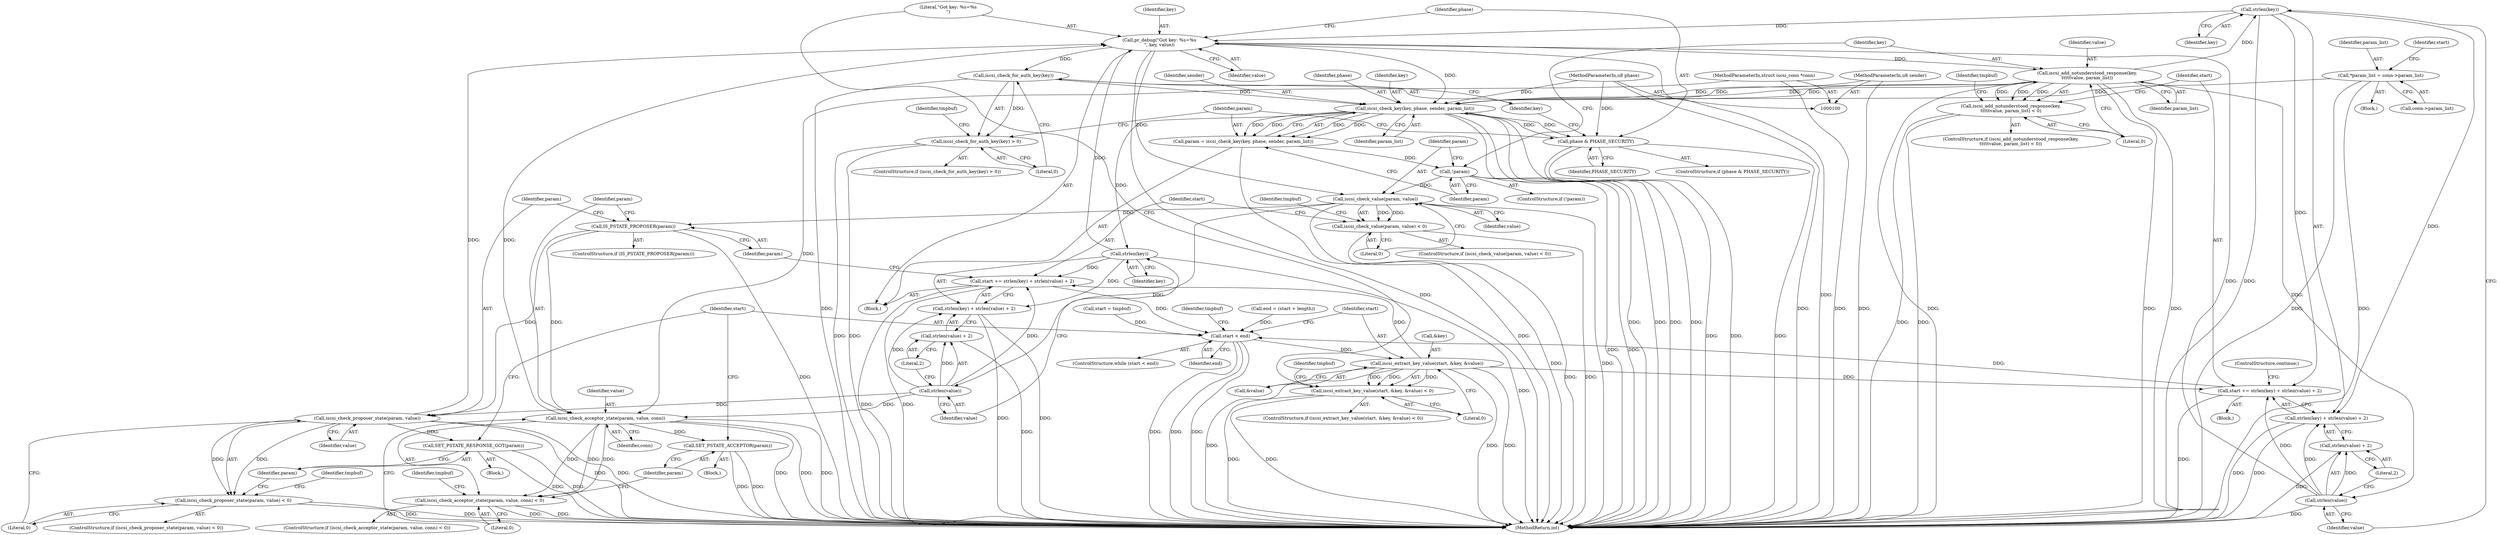 digraph "0_linux_cea4dcfdad926a27a18e188720efe0f2c9403456_0@API" {
"1000224" [label="(Call,strlen(key))"];
"1000210" [label="(Call,iscsi_add_notunderstood_response(key,\n\t\t\t\t\tvalue, param_list))"];
"1000199" [label="(Call,iscsi_check_key(key, phase, sender, param_list))"];
"1000189" [label="(Call,iscsi_check_for_auth_key(key))"];
"1000178" [label="(Call,pr_debug(\"Got key: %s=%s\n\", key, value))"];
"1000224" [label="(Call,strlen(key))"];
"1000246" [label="(Call,strlen(key))"];
"1000258" [label="(Call,iscsi_check_proposer_state(param, value))"];
"1000253" [label="(Call,IS_PSTATE_PROPOSER(param))"];
"1000233" [label="(Call,iscsi_check_value(param, value))"];
"1000205" [label="(Call,!param)"];
"1000197" [label="(Call,param = iscsi_check_key(key, phase, sender, param_list))"];
"1000249" [label="(Call,strlen(value))"];
"1000227" [label="(Call,strlen(value))"];
"1000274" [label="(Call,iscsi_check_acceptor_state(param, value, conn))"];
"1000105" [label="(MethodParameterIn,struct iscsi_conn *conn)"];
"1000183" [label="(Call,phase & PHASE_SECURITY)"];
"1000101" [label="(MethodParameterIn,u8 phase)"];
"1000102" [label="(MethodParameterIn,u8 sender)"];
"1000108" [label="(Call,*param_list = conn->param_list)"];
"1000188" [label="(Call,iscsi_check_for_auth_key(key) > 0)"];
"1000232" [label="(Call,iscsi_check_value(param, value) < 0)"];
"1000243" [label="(Call,start += strlen(key) + strlen(value) + 2)"];
"1000156" [label="(Call,start < end)"];
"1000165" [label="(Call,iscsi_extract_key_value(start, &key, &value))"];
"1000164" [label="(Call,iscsi_extract_key_value(start, &key, &value) < 0)"];
"1000221" [label="(Call,start += strlen(key) + strlen(value) + 2)"];
"1000245" [label="(Call,strlen(key) + strlen(value) + 2)"];
"1000248" [label="(Call,strlen(value) + 2)"];
"1000257" [label="(Call,iscsi_check_proposer_state(param, value) < 0)"];
"1000268" [label="(Call,SET_PSTATE_RESPONSE_GOT(param))"];
"1000273" [label="(Call,iscsi_check_acceptor_state(param, value, conn) < 0)"];
"1000285" [label="(Call,SET_PSTATE_ACCEPTOR(param))"];
"1000209" [label="(Call,iscsi_add_notunderstood_response(key,\n\t\t\t\t\tvalue, param_list) < 0)"];
"1000223" [label="(Call,strlen(key) + strlen(value) + 2)"];
"1000226" [label="(Call,strlen(value) + 2)"];
"1000274" [label="(Call,iscsi_check_acceptor_state(param, value, conn))"];
"1000150" [label="(Call,end = (start + length))"];
"1000249" [label="(Call,strlen(value))"];
"1000116" [label="(Identifier,start)"];
"1000245" [label="(Call,strlen(key) + strlen(value) + 2)"];
"1000191" [label="(Literal,0)"];
"1000156" [label="(Call,start < end)"];
"1000163" [label="(ControlStructure,if (iscsi_extract_key_value(start, &key, &value) < 0))"];
"1000272" [label="(ControlStructure,if (iscsi_check_acceptor_state(param, value, conn) < 0))"];
"1000257" [label="(Call,iscsi_check_proposer_state(param, value) < 0)"];
"1000250" [label="(Identifier,value)"];
"1000213" [label="(Identifier,param_list)"];
"1000199" [label="(Call,iscsi_check_key(key, phase, sender, param_list))"];
"1000232" [label="(Call,iscsi_check_value(param, value) < 0)"];
"1000179" [label="(Literal,\"Got key: %s=%s\n\")"];
"1000229" [label="(Literal,2)"];
"1000291" [label="(MethodReturn,int)"];
"1000165" [label="(Call,iscsi_extract_key_value(start, &key, &value))"];
"1000275" [label="(Identifier,param)"];
"1000281" [label="(Identifier,tmpbuf)"];
"1000254" [label="(Identifier,param)"];
"1000239" [label="(Identifier,tmpbuf)"];
"1000230" [label="(ControlStructure,continue;)"];
"1000278" [label="(Literal,0)"];
"1000222" [label="(Identifier,start)"];
"1000147" [label="(Call,start = tmpbuf)"];
"1000183" [label="(Call,phase & PHASE_SECURITY)"];
"1000101" [label="(MethodParameterIn,u8 phase)"];
"1000212" [label="(Identifier,value)"];
"1000228" [label="(Identifier,value)"];
"1000185" [label="(Identifier,PHASE_SECURITY)"];
"1000166" [label="(Identifier,start)"];
"1000288" [label="(Identifier,tmpbuf)"];
"1000261" [label="(Literal,0)"];
"1000243" [label="(Call,start += strlen(key) + strlen(value) + 2)"];
"1000277" [label="(Identifier,conn)"];
"1000286" [label="(Identifier,param)"];
"1000211" [label="(Identifier,key)"];
"1000203" [label="(Identifier,param_list)"];
"1000236" [label="(Literal,0)"];
"1000167" [label="(Call,&key)"];
"1000205" [label="(Call,!param)"];
"1000174" [label="(Identifier,tmpbuf)"];
"1000260" [label="(Identifier,value)"];
"1000164" [label="(Call,iscsi_extract_key_value(start, &key, &value) < 0)"];
"1000184" [label="(Identifier,phase)"];
"1000190" [label="(Identifier,key)"];
"1000182" [label="(ControlStructure,if (phase & PHASE_SECURITY))"];
"1000233" [label="(Call,iscsi_check_value(param, value))"];
"1000259" [label="(Identifier,param)"];
"1000221" [label="(Call,start += strlen(key) + strlen(value) + 2)"];
"1000244" [label="(Identifier,start)"];
"1000235" [label="(Identifier,value)"];
"1000207" [label="(Block,)"];
"1000231" [label="(ControlStructure,if (iscsi_check_value(param, value) < 0))"];
"1000251" [label="(Literal,2)"];
"1000268" [label="(Call,SET_PSTATE_RESPONSE_GOT(param))"];
"1000217" [label="(Identifier,tmpbuf)"];
"1000224" [label="(Call,strlen(key))"];
"1000157" [label="(Identifier,start)"];
"1000158" [label="(Identifier,end)"];
"1000225" [label="(Identifier,key)"];
"1000187" [label="(ControlStructure,if (iscsi_check_for_auth_key(key) > 0))"];
"1000201" [label="(Identifier,phase)"];
"1000169" [label="(Call,&value)"];
"1000189" [label="(Call,iscsi_check_for_auth_key(key))"];
"1000247" [label="(Identifier,key)"];
"1000209" [label="(Call,iscsi_add_notunderstood_response(key,\n\t\t\t\t\tvalue, param_list) < 0)"];
"1000109" [label="(Identifier,param_list)"];
"1000256" [label="(ControlStructure,if (iscsi_check_proposer_state(param, value) < 0))"];
"1000188" [label="(Call,iscsi_check_for_auth_key(key) > 0)"];
"1000200" [label="(Identifier,key)"];
"1000181" [label="(Identifier,value)"];
"1000264" [label="(Identifier,tmpbuf)"];
"1000159" [label="(Block,)"];
"1000206" [label="(Identifier,param)"];
"1000110" [label="(Call,conn->param_list)"];
"1000180" [label="(Identifier,key)"];
"1000223" [label="(Call,strlen(key) + strlen(value) + 2)"];
"1000253" [label="(Call,IS_PSTATE_PROPOSER(param))"];
"1000234" [label="(Identifier,param)"];
"1000202" [label="(Identifier,sender)"];
"1000248" [label="(Call,strlen(value) + 2)"];
"1000246" [label="(Call,strlen(key))"];
"1000198" [label="(Identifier,param)"];
"1000197" [label="(Call,param = iscsi_check_key(key, phase, sender, param_list))"];
"1000269" [label="(Identifier,param)"];
"1000273" [label="(Call,iscsi_check_acceptor_state(param, value, conn) < 0)"];
"1000155" [label="(ControlStructure,while (start < end))"];
"1000194" [label="(Identifier,tmpbuf)"];
"1000108" [label="(Call,*param_list = conn->param_list)"];
"1000271" [label="(Block,)"];
"1000204" [label="(ControlStructure,if (!param))"];
"1000214" [label="(Literal,0)"];
"1000210" [label="(Call,iscsi_add_notunderstood_response(key,\n\t\t\t\t\tvalue, param_list))"];
"1000258" [label="(Call,iscsi_check_proposer_state(param, value))"];
"1000102" [label="(MethodParameterIn,u8 sender)"];
"1000178" [label="(Call,pr_debug(\"Got key: %s=%s\n\", key, value))"];
"1000208" [label="(ControlStructure,if (iscsi_add_notunderstood_response(key,\n\t\t\t\t\tvalue, param_list) < 0))"];
"1000227" [label="(Call,strlen(value))"];
"1000105" [label="(MethodParameterIn,struct iscsi_conn *conn)"];
"1000285" [label="(Call,SET_PSTATE_ACCEPTOR(param))"];
"1000252" [label="(ControlStructure,if (IS_PSTATE_PROPOSER(param)))"];
"1000276" [label="(Identifier,value)"];
"1000106" [label="(Block,)"];
"1000226" [label="(Call,strlen(value) + 2)"];
"1000171" [label="(Literal,0)"];
"1000255" [label="(Block,)"];
"1000224" -> "1000223"  [label="AST: "];
"1000224" -> "1000225"  [label="CFG: "];
"1000225" -> "1000224"  [label="AST: "];
"1000228" -> "1000224"  [label="CFG: "];
"1000224" -> "1000291"  [label="DDG: "];
"1000224" -> "1000178"  [label="DDG: "];
"1000224" -> "1000221"  [label="DDG: "];
"1000224" -> "1000223"  [label="DDG: "];
"1000210" -> "1000224"  [label="DDG: "];
"1000210" -> "1000209"  [label="AST: "];
"1000210" -> "1000213"  [label="CFG: "];
"1000211" -> "1000210"  [label="AST: "];
"1000212" -> "1000210"  [label="AST: "];
"1000213" -> "1000210"  [label="AST: "];
"1000214" -> "1000210"  [label="CFG: "];
"1000210" -> "1000291"  [label="DDG: "];
"1000210" -> "1000291"  [label="DDG: "];
"1000210" -> "1000291"  [label="DDG: "];
"1000210" -> "1000199"  [label="DDG: "];
"1000210" -> "1000209"  [label="DDG: "];
"1000210" -> "1000209"  [label="DDG: "];
"1000210" -> "1000209"  [label="DDG: "];
"1000199" -> "1000210"  [label="DDG: "];
"1000199" -> "1000210"  [label="DDG: "];
"1000178" -> "1000210"  [label="DDG: "];
"1000210" -> "1000227"  [label="DDG: "];
"1000199" -> "1000197"  [label="AST: "];
"1000199" -> "1000203"  [label="CFG: "];
"1000200" -> "1000199"  [label="AST: "];
"1000201" -> "1000199"  [label="AST: "];
"1000202" -> "1000199"  [label="AST: "];
"1000203" -> "1000199"  [label="AST: "];
"1000197" -> "1000199"  [label="CFG: "];
"1000199" -> "1000291"  [label="DDG: "];
"1000199" -> "1000291"  [label="DDG: "];
"1000199" -> "1000291"  [label="DDG: "];
"1000199" -> "1000291"  [label="DDG: "];
"1000199" -> "1000183"  [label="DDG: "];
"1000199" -> "1000197"  [label="DDG: "];
"1000199" -> "1000197"  [label="DDG: "];
"1000199" -> "1000197"  [label="DDG: "];
"1000199" -> "1000197"  [label="DDG: "];
"1000189" -> "1000199"  [label="DDG: "];
"1000178" -> "1000199"  [label="DDG: "];
"1000183" -> "1000199"  [label="DDG: "];
"1000101" -> "1000199"  [label="DDG: "];
"1000102" -> "1000199"  [label="DDG: "];
"1000108" -> "1000199"  [label="DDG: "];
"1000199" -> "1000246"  [label="DDG: "];
"1000189" -> "1000188"  [label="AST: "];
"1000189" -> "1000190"  [label="CFG: "];
"1000190" -> "1000189"  [label="AST: "];
"1000191" -> "1000189"  [label="CFG: "];
"1000189" -> "1000291"  [label="DDG: "];
"1000189" -> "1000188"  [label="DDG: "];
"1000178" -> "1000189"  [label="DDG: "];
"1000178" -> "1000159"  [label="AST: "];
"1000178" -> "1000181"  [label="CFG: "];
"1000179" -> "1000178"  [label="AST: "];
"1000180" -> "1000178"  [label="AST: "];
"1000181" -> "1000178"  [label="AST: "];
"1000184" -> "1000178"  [label="CFG: "];
"1000178" -> "1000291"  [label="DDG: "];
"1000178" -> "1000291"  [label="DDG: "];
"1000246" -> "1000178"  [label="DDG: "];
"1000258" -> "1000178"  [label="DDG: "];
"1000227" -> "1000178"  [label="DDG: "];
"1000274" -> "1000178"  [label="DDG: "];
"1000178" -> "1000233"  [label="DDG: "];
"1000246" -> "1000245"  [label="AST: "];
"1000246" -> "1000247"  [label="CFG: "];
"1000247" -> "1000246"  [label="AST: "];
"1000250" -> "1000246"  [label="CFG: "];
"1000246" -> "1000291"  [label="DDG: "];
"1000246" -> "1000243"  [label="DDG: "];
"1000246" -> "1000245"  [label="DDG: "];
"1000258" -> "1000257"  [label="AST: "];
"1000258" -> "1000260"  [label="CFG: "];
"1000259" -> "1000258"  [label="AST: "];
"1000260" -> "1000258"  [label="AST: "];
"1000261" -> "1000258"  [label="CFG: "];
"1000258" -> "1000291"  [label="DDG: "];
"1000258" -> "1000291"  [label="DDG: "];
"1000258" -> "1000257"  [label="DDG: "];
"1000258" -> "1000257"  [label="DDG: "];
"1000253" -> "1000258"  [label="DDG: "];
"1000249" -> "1000258"  [label="DDG: "];
"1000258" -> "1000268"  [label="DDG: "];
"1000253" -> "1000252"  [label="AST: "];
"1000253" -> "1000254"  [label="CFG: "];
"1000254" -> "1000253"  [label="AST: "];
"1000259" -> "1000253"  [label="CFG: "];
"1000275" -> "1000253"  [label="CFG: "];
"1000253" -> "1000291"  [label="DDG: "];
"1000233" -> "1000253"  [label="DDG: "];
"1000253" -> "1000274"  [label="DDG: "];
"1000233" -> "1000232"  [label="AST: "];
"1000233" -> "1000235"  [label="CFG: "];
"1000234" -> "1000233"  [label="AST: "];
"1000235" -> "1000233"  [label="AST: "];
"1000236" -> "1000233"  [label="CFG: "];
"1000233" -> "1000291"  [label="DDG: "];
"1000233" -> "1000291"  [label="DDG: "];
"1000233" -> "1000232"  [label="DDG: "];
"1000233" -> "1000232"  [label="DDG: "];
"1000205" -> "1000233"  [label="DDG: "];
"1000233" -> "1000249"  [label="DDG: "];
"1000205" -> "1000204"  [label="AST: "];
"1000205" -> "1000206"  [label="CFG: "];
"1000206" -> "1000205"  [label="AST: "];
"1000211" -> "1000205"  [label="CFG: "];
"1000234" -> "1000205"  [label="CFG: "];
"1000205" -> "1000291"  [label="DDG: "];
"1000205" -> "1000291"  [label="DDG: "];
"1000197" -> "1000205"  [label="DDG: "];
"1000197" -> "1000159"  [label="AST: "];
"1000198" -> "1000197"  [label="AST: "];
"1000206" -> "1000197"  [label="CFG: "];
"1000197" -> "1000291"  [label="DDG: "];
"1000249" -> "1000248"  [label="AST: "];
"1000249" -> "1000250"  [label="CFG: "];
"1000250" -> "1000249"  [label="AST: "];
"1000251" -> "1000249"  [label="CFG: "];
"1000249" -> "1000243"  [label="DDG: "];
"1000249" -> "1000245"  [label="DDG: "];
"1000249" -> "1000248"  [label="DDG: "];
"1000249" -> "1000274"  [label="DDG: "];
"1000227" -> "1000226"  [label="AST: "];
"1000227" -> "1000228"  [label="CFG: "];
"1000228" -> "1000227"  [label="AST: "];
"1000229" -> "1000227"  [label="CFG: "];
"1000227" -> "1000291"  [label="DDG: "];
"1000227" -> "1000221"  [label="DDG: "];
"1000227" -> "1000223"  [label="DDG: "];
"1000227" -> "1000226"  [label="DDG: "];
"1000274" -> "1000273"  [label="AST: "];
"1000274" -> "1000277"  [label="CFG: "];
"1000275" -> "1000274"  [label="AST: "];
"1000276" -> "1000274"  [label="AST: "];
"1000277" -> "1000274"  [label="AST: "];
"1000278" -> "1000274"  [label="CFG: "];
"1000274" -> "1000291"  [label="DDG: "];
"1000274" -> "1000291"  [label="DDG: "];
"1000274" -> "1000291"  [label="DDG: "];
"1000274" -> "1000273"  [label="DDG: "];
"1000274" -> "1000273"  [label="DDG: "];
"1000274" -> "1000273"  [label="DDG: "];
"1000105" -> "1000274"  [label="DDG: "];
"1000274" -> "1000285"  [label="DDG: "];
"1000105" -> "1000100"  [label="AST: "];
"1000105" -> "1000291"  [label="DDG: "];
"1000183" -> "1000182"  [label="AST: "];
"1000183" -> "1000185"  [label="CFG: "];
"1000184" -> "1000183"  [label="AST: "];
"1000185" -> "1000183"  [label="AST: "];
"1000190" -> "1000183"  [label="CFG: "];
"1000198" -> "1000183"  [label="CFG: "];
"1000183" -> "1000291"  [label="DDG: "];
"1000183" -> "1000291"  [label="DDG: "];
"1000183" -> "1000291"  [label="DDG: "];
"1000101" -> "1000183"  [label="DDG: "];
"1000101" -> "1000100"  [label="AST: "];
"1000101" -> "1000291"  [label="DDG: "];
"1000102" -> "1000100"  [label="AST: "];
"1000102" -> "1000291"  [label="DDG: "];
"1000108" -> "1000106"  [label="AST: "];
"1000108" -> "1000110"  [label="CFG: "];
"1000109" -> "1000108"  [label="AST: "];
"1000110" -> "1000108"  [label="AST: "];
"1000116" -> "1000108"  [label="CFG: "];
"1000108" -> "1000291"  [label="DDG: "];
"1000108" -> "1000291"  [label="DDG: "];
"1000188" -> "1000187"  [label="AST: "];
"1000188" -> "1000191"  [label="CFG: "];
"1000191" -> "1000188"  [label="AST: "];
"1000194" -> "1000188"  [label="CFG: "];
"1000198" -> "1000188"  [label="CFG: "];
"1000188" -> "1000291"  [label="DDG: "];
"1000188" -> "1000291"  [label="DDG: "];
"1000232" -> "1000231"  [label="AST: "];
"1000232" -> "1000236"  [label="CFG: "];
"1000236" -> "1000232"  [label="AST: "];
"1000239" -> "1000232"  [label="CFG: "];
"1000244" -> "1000232"  [label="CFG: "];
"1000232" -> "1000291"  [label="DDG: "];
"1000232" -> "1000291"  [label="DDG: "];
"1000243" -> "1000159"  [label="AST: "];
"1000243" -> "1000245"  [label="CFG: "];
"1000244" -> "1000243"  [label="AST: "];
"1000245" -> "1000243"  [label="AST: "];
"1000254" -> "1000243"  [label="CFG: "];
"1000243" -> "1000291"  [label="DDG: "];
"1000243" -> "1000291"  [label="DDG: "];
"1000243" -> "1000156"  [label="DDG: "];
"1000165" -> "1000243"  [label="DDG: "];
"1000156" -> "1000155"  [label="AST: "];
"1000156" -> "1000158"  [label="CFG: "];
"1000157" -> "1000156"  [label="AST: "];
"1000158" -> "1000156"  [label="AST: "];
"1000166" -> "1000156"  [label="CFG: "];
"1000288" -> "1000156"  [label="CFG: "];
"1000156" -> "1000291"  [label="DDG: "];
"1000156" -> "1000291"  [label="DDG: "];
"1000156" -> "1000291"  [label="DDG: "];
"1000221" -> "1000156"  [label="DDG: "];
"1000147" -> "1000156"  [label="DDG: "];
"1000150" -> "1000156"  [label="DDG: "];
"1000156" -> "1000165"  [label="DDG: "];
"1000165" -> "1000164"  [label="AST: "];
"1000165" -> "1000169"  [label="CFG: "];
"1000166" -> "1000165"  [label="AST: "];
"1000167" -> "1000165"  [label="AST: "];
"1000169" -> "1000165"  [label="AST: "];
"1000171" -> "1000165"  [label="CFG: "];
"1000165" -> "1000291"  [label="DDG: "];
"1000165" -> "1000291"  [label="DDG: "];
"1000165" -> "1000291"  [label="DDG: "];
"1000165" -> "1000164"  [label="DDG: "];
"1000165" -> "1000164"  [label="DDG: "];
"1000165" -> "1000164"  [label="DDG: "];
"1000165" -> "1000221"  [label="DDG: "];
"1000164" -> "1000163"  [label="AST: "];
"1000164" -> "1000171"  [label="CFG: "];
"1000171" -> "1000164"  [label="AST: "];
"1000174" -> "1000164"  [label="CFG: "];
"1000179" -> "1000164"  [label="CFG: "];
"1000164" -> "1000291"  [label="DDG: "];
"1000164" -> "1000291"  [label="DDG: "];
"1000221" -> "1000207"  [label="AST: "];
"1000221" -> "1000223"  [label="CFG: "];
"1000222" -> "1000221"  [label="AST: "];
"1000223" -> "1000221"  [label="AST: "];
"1000230" -> "1000221"  [label="CFG: "];
"1000221" -> "1000291"  [label="DDG: "];
"1000245" -> "1000248"  [label="CFG: "];
"1000248" -> "1000245"  [label="AST: "];
"1000245" -> "1000291"  [label="DDG: "];
"1000245" -> "1000291"  [label="DDG: "];
"1000248" -> "1000251"  [label="CFG: "];
"1000251" -> "1000248"  [label="AST: "];
"1000248" -> "1000291"  [label="DDG: "];
"1000257" -> "1000256"  [label="AST: "];
"1000257" -> "1000261"  [label="CFG: "];
"1000261" -> "1000257"  [label="AST: "];
"1000264" -> "1000257"  [label="CFG: "];
"1000269" -> "1000257"  [label="CFG: "];
"1000257" -> "1000291"  [label="DDG: "];
"1000257" -> "1000291"  [label="DDG: "];
"1000268" -> "1000255"  [label="AST: "];
"1000268" -> "1000269"  [label="CFG: "];
"1000269" -> "1000268"  [label="AST: "];
"1000157" -> "1000268"  [label="CFG: "];
"1000268" -> "1000291"  [label="DDG: "];
"1000268" -> "1000291"  [label="DDG: "];
"1000273" -> "1000272"  [label="AST: "];
"1000273" -> "1000278"  [label="CFG: "];
"1000278" -> "1000273"  [label="AST: "];
"1000281" -> "1000273"  [label="CFG: "];
"1000286" -> "1000273"  [label="CFG: "];
"1000273" -> "1000291"  [label="DDG: "];
"1000273" -> "1000291"  [label="DDG: "];
"1000285" -> "1000271"  [label="AST: "];
"1000285" -> "1000286"  [label="CFG: "];
"1000286" -> "1000285"  [label="AST: "];
"1000157" -> "1000285"  [label="CFG: "];
"1000285" -> "1000291"  [label="DDG: "];
"1000285" -> "1000291"  [label="DDG: "];
"1000209" -> "1000208"  [label="AST: "];
"1000209" -> "1000214"  [label="CFG: "];
"1000214" -> "1000209"  [label="AST: "];
"1000217" -> "1000209"  [label="CFG: "];
"1000222" -> "1000209"  [label="CFG: "];
"1000209" -> "1000291"  [label="DDG: "];
"1000209" -> "1000291"  [label="DDG: "];
"1000223" -> "1000226"  [label="CFG: "];
"1000226" -> "1000223"  [label="AST: "];
"1000223" -> "1000291"  [label="DDG: "];
"1000223" -> "1000291"  [label="DDG: "];
"1000226" -> "1000229"  [label="CFG: "];
"1000229" -> "1000226"  [label="AST: "];
"1000226" -> "1000291"  [label="DDG: "];
}
